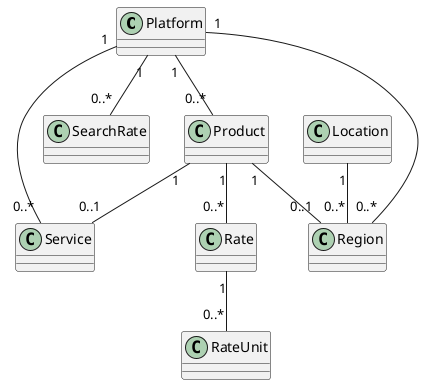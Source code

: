 @startuml Platform CD

class Platform {
}

class Region {
}

Platform "1" -- "0..*" Region






class Location {
}


class Service {
}



class SearchRate {
}

class Product {
}

class Rate {
}

class RateUnit {
}

Platform "1" -- "0..*" SearchRate

Platform "1" -- "0..*" Service


Location "1" -- "0..*"Region

Platform "1" -- "0..*" Product
Product "1" -- "0..1" Service
Product "1" -- "0..1" Region
Product "1" -- "0..*" Rate
Rate "1" -- "0..*" RateUnit 

@enduml